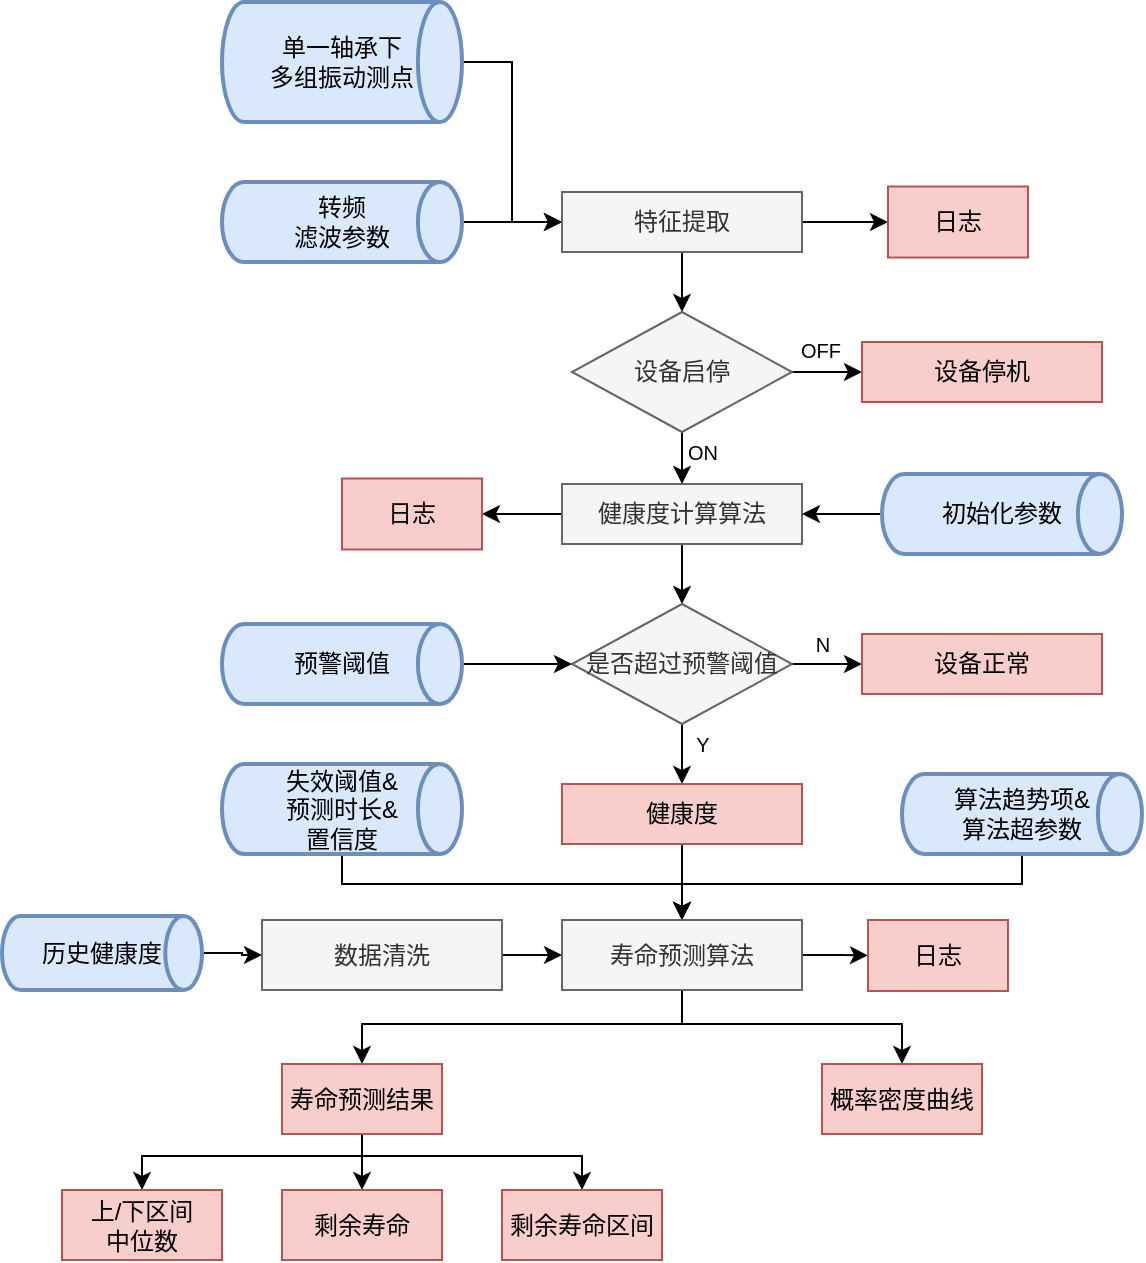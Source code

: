 <mxfile version="14.6.10" type="github">
  <diagram id="C5RBs43oDa-KdzZeNtuy" name="Page-1">
    <mxGraphModel dx="1422" dy="764" grid="1" gridSize="10" guides="1" tooltips="1" connect="1" arrows="1" fold="1" page="1" pageScale="1" pageWidth="827" pageHeight="1169" math="0" shadow="0">
      <root>
        <mxCell id="WIyWlLk6GJQsqaUBKTNV-0" />
        <mxCell id="WIyWlLk6GJQsqaUBKTNV-1" parent="WIyWlLk6GJQsqaUBKTNV-0" />
        <mxCell id="xQYp_zpDM4I536Mhp9Ty-7" style="edgeStyle=orthogonalEdgeStyle;rounded=0;orthogonalLoop=1;jettySize=auto;html=1;entryX=0;entryY=0.5;entryDx=0;entryDy=0;" parent="WIyWlLk6GJQsqaUBKTNV-1" source="xQYp_zpDM4I536Mhp9Ty-1" target="xQYp_zpDM4I536Mhp9Ty-6" edge="1">
          <mxGeometry relative="1" as="geometry" />
        </mxCell>
        <mxCell id="xQYp_zpDM4I536Mhp9Ty-1" value="单一轴承下&lt;br&gt;多组振动测点" style="strokeWidth=2;html=1;shape=mxgraph.flowchart.direct_data;whiteSpace=wrap;fillColor=#dae8fc;strokeColor=#6c8ebf;" parent="WIyWlLk6GJQsqaUBKTNV-1" vertex="1">
          <mxGeometry x="220" y="99" width="120" height="60" as="geometry" />
        </mxCell>
        <mxCell id="xQYp_zpDM4I536Mhp9Ty-8" style="edgeStyle=orthogonalEdgeStyle;rounded=0;orthogonalLoop=1;jettySize=auto;html=1;entryX=0;entryY=0.5;entryDx=0;entryDy=0;" parent="WIyWlLk6GJQsqaUBKTNV-1" source="xQYp_zpDM4I536Mhp9Ty-4" target="xQYp_zpDM4I536Mhp9Ty-6" edge="1">
          <mxGeometry relative="1" as="geometry" />
        </mxCell>
        <mxCell id="xQYp_zpDM4I536Mhp9Ty-4" value="转频&lt;br&gt;滤波参数" style="strokeWidth=2;html=1;shape=mxgraph.flowchart.direct_data;whiteSpace=wrap;fillColor=#dae8fc;strokeColor=#6c8ebf;" parent="WIyWlLk6GJQsqaUBKTNV-1" vertex="1">
          <mxGeometry x="220" y="189" width="120" height="40" as="geometry" />
        </mxCell>
        <mxCell id="xQYp_zpDM4I536Mhp9Ty-57" style="edgeStyle=orthogonalEdgeStyle;rounded=0;orthogonalLoop=1;jettySize=auto;html=1;exitX=0.5;exitY=1;exitDx=0;exitDy=0;fontSize=10;" parent="WIyWlLk6GJQsqaUBKTNV-1" source="xQYp_zpDM4I536Mhp9Ty-6" target="xQYp_zpDM4I536Mhp9Ty-56" edge="1">
          <mxGeometry relative="1" as="geometry" />
        </mxCell>
        <mxCell id="e7a1kmbywZfjAIFtAPAt-3" style="edgeStyle=orthogonalEdgeStyle;rounded=0;orthogonalLoop=1;jettySize=auto;html=1;exitX=1;exitY=0.5;exitDx=0;exitDy=0;entryX=0;entryY=0.5;entryDx=0;entryDy=0;" edge="1" parent="WIyWlLk6GJQsqaUBKTNV-1" source="xQYp_zpDM4I536Mhp9Ty-6" target="e7a1kmbywZfjAIFtAPAt-2">
          <mxGeometry relative="1" as="geometry" />
        </mxCell>
        <mxCell id="xQYp_zpDM4I536Mhp9Ty-6" value="特征提取" style="rounded=0;whiteSpace=wrap;html=1;fillColor=#f5f5f5;strokeColor=#666666;fontColor=#333333;" parent="WIyWlLk6GJQsqaUBKTNV-1" vertex="1">
          <mxGeometry x="390" y="194" width="120" height="30" as="geometry" />
        </mxCell>
        <mxCell id="xQYp_zpDM4I536Mhp9Ty-16" style="edgeStyle=orthogonalEdgeStyle;rounded=0;orthogonalLoop=1;jettySize=auto;html=1;entryX=0.5;entryY=0;entryDx=0;entryDy=0;" parent="WIyWlLk6GJQsqaUBKTNV-1" source="xQYp_zpDM4I536Mhp9Ty-10" target="xQYp_zpDM4I536Mhp9Ty-13" edge="1">
          <mxGeometry relative="1" as="geometry" />
        </mxCell>
        <mxCell id="e7a1kmbywZfjAIFtAPAt-5" style="edgeStyle=orthogonalEdgeStyle;rounded=0;orthogonalLoop=1;jettySize=auto;html=1;entryX=1;entryY=0.5;entryDx=0;entryDy=0;" edge="1" parent="WIyWlLk6GJQsqaUBKTNV-1" source="xQYp_zpDM4I536Mhp9Ty-10" target="e7a1kmbywZfjAIFtAPAt-4">
          <mxGeometry relative="1" as="geometry" />
        </mxCell>
        <mxCell id="xQYp_zpDM4I536Mhp9Ty-10" value="健康度计算算法" style="rounded=0;whiteSpace=wrap;html=1;fillColor=#f5f5f5;strokeColor=#666666;fontColor=#333333;" parent="WIyWlLk6GJQsqaUBKTNV-1" vertex="1">
          <mxGeometry x="390" y="340" width="120" height="30" as="geometry" />
        </mxCell>
        <mxCell id="xQYp_zpDM4I536Mhp9Ty-17" style="edgeStyle=orthogonalEdgeStyle;rounded=0;orthogonalLoop=1;jettySize=auto;html=1;entryX=1;entryY=0.5;entryDx=0;entryDy=0;" parent="WIyWlLk6GJQsqaUBKTNV-1" source="xQYp_zpDM4I536Mhp9Ty-11" target="xQYp_zpDM4I536Mhp9Ty-10" edge="1">
          <mxGeometry relative="1" as="geometry" />
        </mxCell>
        <mxCell id="xQYp_zpDM4I536Mhp9Ty-11" value="初始化参数" style="strokeWidth=2;html=1;shape=mxgraph.flowchart.direct_data;whiteSpace=wrap;fillColor=#dae8fc;strokeColor=#6c8ebf;" parent="WIyWlLk6GJQsqaUBKTNV-1" vertex="1">
          <mxGeometry x="550" y="335" width="120" height="40" as="geometry" />
        </mxCell>
        <mxCell id="xQYp_zpDM4I536Mhp9Ty-23" style="edgeStyle=orthogonalEdgeStyle;rounded=0;orthogonalLoop=1;jettySize=auto;html=1;entryX=0.5;entryY=0;entryDx=0;entryDy=0;" parent="WIyWlLk6GJQsqaUBKTNV-1" source="xQYp_zpDM4I536Mhp9Ty-13" target="xQYp_zpDM4I536Mhp9Ty-22" edge="1">
          <mxGeometry relative="1" as="geometry" />
        </mxCell>
        <mxCell id="xQYp_zpDM4I536Mhp9Ty-26" style="edgeStyle=orthogonalEdgeStyle;rounded=0;orthogonalLoop=1;jettySize=auto;html=1;entryX=0;entryY=0.5;entryDx=0;entryDy=0;" parent="WIyWlLk6GJQsqaUBKTNV-1" source="xQYp_zpDM4I536Mhp9Ty-13" target="xQYp_zpDM4I536Mhp9Ty-19" edge="1">
          <mxGeometry relative="1" as="geometry" />
        </mxCell>
        <mxCell id="xQYp_zpDM4I536Mhp9Ty-13" value="是否超过预警阈值" style="rhombus;whiteSpace=wrap;html=1;fillColor=#f5f5f5;strokeColor=#666666;fontColor=#333333;" parent="WIyWlLk6GJQsqaUBKTNV-1" vertex="1">
          <mxGeometry x="395" y="400" width="110" height="60" as="geometry" />
        </mxCell>
        <mxCell id="xQYp_zpDM4I536Mhp9Ty-19" value="设备正常" style="rounded=0;whiteSpace=wrap;html=1;fillColor=#f8cecc;strokeColor=#b85450;" parent="WIyWlLk6GJQsqaUBKTNV-1" vertex="1">
          <mxGeometry x="540" y="415" width="120" height="30" as="geometry" />
        </mxCell>
        <mxCell id="xQYp_zpDM4I536Mhp9Ty-33" style="edgeStyle=orthogonalEdgeStyle;rounded=0;orthogonalLoop=1;jettySize=auto;html=1;entryX=0.5;entryY=0;entryDx=0;entryDy=0;" parent="WIyWlLk6GJQsqaUBKTNV-1" source="xQYp_zpDM4I536Mhp9Ty-22" target="xQYp_zpDM4I536Mhp9Ty-30" edge="1">
          <mxGeometry relative="1" as="geometry" />
        </mxCell>
        <mxCell id="xQYp_zpDM4I536Mhp9Ty-22" value="健康度" style="rounded=0;whiteSpace=wrap;html=1;fillColor=#f8cecc;strokeColor=#b85450;" parent="WIyWlLk6GJQsqaUBKTNV-1" vertex="1">
          <mxGeometry x="390" y="490" width="120" height="30" as="geometry" />
        </mxCell>
        <mxCell id="xQYp_zpDM4I536Mhp9Ty-25" style="edgeStyle=orthogonalEdgeStyle;rounded=0;orthogonalLoop=1;jettySize=auto;html=1;entryX=0;entryY=0.5;entryDx=0;entryDy=0;" parent="WIyWlLk6GJQsqaUBKTNV-1" source="xQYp_zpDM4I536Mhp9Ty-24" target="xQYp_zpDM4I536Mhp9Ty-13" edge="1">
          <mxGeometry relative="1" as="geometry" />
        </mxCell>
        <mxCell id="xQYp_zpDM4I536Mhp9Ty-24" value="预警阈值" style="strokeWidth=2;html=1;shape=mxgraph.flowchart.direct_data;whiteSpace=wrap;fillColor=#dae8fc;strokeColor=#6c8ebf;" parent="WIyWlLk6GJQsqaUBKTNV-1" vertex="1">
          <mxGeometry x="220" y="410" width="120" height="40" as="geometry" />
        </mxCell>
        <mxCell id="xQYp_zpDM4I536Mhp9Ty-31" value="" style="edgeStyle=orthogonalEdgeStyle;rounded=0;orthogonalLoop=1;jettySize=auto;html=1;entryX=0.5;entryY=0;entryDx=0;entryDy=0;" parent="WIyWlLk6GJQsqaUBKTNV-1" source="xQYp_zpDM4I536Mhp9Ty-28" target="xQYp_zpDM4I536Mhp9Ty-30" edge="1">
          <mxGeometry relative="1" as="geometry">
            <Array as="points">
              <mxPoint x="280" y="540" />
              <mxPoint x="450" y="540" />
            </Array>
          </mxGeometry>
        </mxCell>
        <mxCell id="xQYp_zpDM4I536Mhp9Ty-28" value="失效阈值&amp;amp;&lt;br&gt;预测时长&amp;amp;&lt;br&gt;置信度" style="strokeWidth=2;html=1;shape=mxgraph.flowchart.direct_data;whiteSpace=wrap;fillColor=#dae8fc;strokeColor=#6c8ebf;" parent="WIyWlLk6GJQsqaUBKTNV-1" vertex="1">
          <mxGeometry x="220" y="480" width="120" height="45" as="geometry" />
        </mxCell>
        <mxCell id="xQYp_zpDM4I536Mhp9Ty-32" style="edgeStyle=orthogonalEdgeStyle;rounded=0;orthogonalLoop=1;jettySize=auto;html=1;entryX=0.5;entryY=0;entryDx=0;entryDy=0;" parent="WIyWlLk6GJQsqaUBKTNV-1" source="xQYp_zpDM4I536Mhp9Ty-29" target="xQYp_zpDM4I536Mhp9Ty-30" edge="1">
          <mxGeometry relative="1" as="geometry">
            <mxPoint x="450" y="550" as="targetPoint" />
            <Array as="points">
              <mxPoint x="620" y="540" />
              <mxPoint x="450" y="540" />
            </Array>
          </mxGeometry>
        </mxCell>
        <mxCell id="xQYp_zpDM4I536Mhp9Ty-29" value="算法趋势项&amp;amp;&lt;br&gt;算法超参数" style="strokeWidth=2;html=1;shape=mxgraph.flowchart.direct_data;whiteSpace=wrap;fillColor=#dae8fc;strokeColor=#6c8ebf;" parent="WIyWlLk6GJQsqaUBKTNV-1" vertex="1">
          <mxGeometry x="560" y="485" width="120" height="40" as="geometry" />
        </mxCell>
        <mxCell id="xQYp_zpDM4I536Mhp9Ty-42" style="edgeStyle=orthogonalEdgeStyle;rounded=0;orthogonalLoop=1;jettySize=auto;html=1;entryX=0.5;entryY=0;entryDx=0;entryDy=0;" parent="WIyWlLk6GJQsqaUBKTNV-1" source="xQYp_zpDM4I536Mhp9Ty-30" target="xQYp_zpDM4I536Mhp9Ty-35" edge="1">
          <mxGeometry relative="1" as="geometry">
            <Array as="points">
              <mxPoint x="450" y="610" />
              <mxPoint x="290" y="610" />
            </Array>
          </mxGeometry>
        </mxCell>
        <mxCell id="xQYp_zpDM4I536Mhp9Ty-47" style="edgeStyle=orthogonalEdgeStyle;rounded=0;orthogonalLoop=1;jettySize=auto;html=1;entryX=0.5;entryY=0;entryDx=0;entryDy=0;" parent="WIyWlLk6GJQsqaUBKTNV-1" source="xQYp_zpDM4I536Mhp9Ty-30" target="xQYp_zpDM4I536Mhp9Ty-46" edge="1">
          <mxGeometry relative="1" as="geometry">
            <Array as="points">
              <mxPoint x="450" y="610" />
              <mxPoint x="560" y="610" />
            </Array>
          </mxGeometry>
        </mxCell>
        <mxCell id="e7a1kmbywZfjAIFtAPAt-1" value="" style="edgeStyle=orthogonalEdgeStyle;rounded=0;orthogonalLoop=1;jettySize=auto;html=1;" edge="1" parent="WIyWlLk6GJQsqaUBKTNV-1" source="xQYp_zpDM4I536Mhp9Ty-30" target="e7a1kmbywZfjAIFtAPAt-0">
          <mxGeometry relative="1" as="geometry" />
        </mxCell>
        <mxCell id="xQYp_zpDM4I536Mhp9Ty-30" value="寿命预测算法" style="rounded=0;whiteSpace=wrap;html=1;fillColor=#f5f5f5;strokeColor=#666666;fontColor=#333333;" parent="WIyWlLk6GJQsqaUBKTNV-1" vertex="1">
          <mxGeometry x="390" y="558" width="120" height="35" as="geometry" />
        </mxCell>
        <mxCell id="xQYp_zpDM4I536Mhp9Ty-43" style="edgeStyle=orthogonalEdgeStyle;rounded=0;orthogonalLoop=1;jettySize=auto;html=1;entryX=0.5;entryY=0;entryDx=0;entryDy=0;" parent="WIyWlLk6GJQsqaUBKTNV-1" source="xQYp_zpDM4I536Mhp9Ty-35" target="xQYp_zpDM4I536Mhp9Ty-40" edge="1">
          <mxGeometry relative="1" as="geometry" />
        </mxCell>
        <mxCell id="xQYp_zpDM4I536Mhp9Ty-44" style="edgeStyle=orthogonalEdgeStyle;rounded=0;orthogonalLoop=1;jettySize=auto;html=1;entryX=0.5;entryY=0;entryDx=0;entryDy=0;" parent="WIyWlLk6GJQsqaUBKTNV-1" source="xQYp_zpDM4I536Mhp9Ty-35" target="xQYp_zpDM4I536Mhp9Ty-39" edge="1">
          <mxGeometry relative="1" as="geometry">
            <Array as="points">
              <mxPoint x="290" y="676" />
              <mxPoint x="180" y="676" />
            </Array>
          </mxGeometry>
        </mxCell>
        <mxCell id="xQYp_zpDM4I536Mhp9Ty-45" style="edgeStyle=orthogonalEdgeStyle;rounded=0;orthogonalLoop=1;jettySize=auto;html=1;entryX=0.5;entryY=0;entryDx=0;entryDy=0;" parent="WIyWlLk6GJQsqaUBKTNV-1" source="xQYp_zpDM4I536Mhp9Ty-35" target="xQYp_zpDM4I536Mhp9Ty-41" edge="1">
          <mxGeometry relative="1" as="geometry">
            <Array as="points">
              <mxPoint x="290" y="676" />
              <mxPoint x="400" y="676" />
            </Array>
          </mxGeometry>
        </mxCell>
        <mxCell id="xQYp_zpDM4I536Mhp9Ty-35" value="寿命预测结果" style="rounded=0;whiteSpace=wrap;html=1;fillColor=#f8cecc;strokeColor=#b85450;" parent="WIyWlLk6GJQsqaUBKTNV-1" vertex="1">
          <mxGeometry x="250" y="630" width="80" height="35" as="geometry" />
        </mxCell>
        <mxCell id="xQYp_zpDM4I536Mhp9Ty-39" value="上/下区间&lt;br&gt;中位数" style="rounded=0;whiteSpace=wrap;html=1;fillColor=#f8cecc;strokeColor=#b85450;" parent="WIyWlLk6GJQsqaUBKTNV-1" vertex="1">
          <mxGeometry x="140" y="693" width="80" height="35" as="geometry" />
        </mxCell>
        <mxCell id="xQYp_zpDM4I536Mhp9Ty-40" value="剩余寿命" style="rounded=0;whiteSpace=wrap;html=1;fillColor=#f8cecc;strokeColor=#b85450;" parent="WIyWlLk6GJQsqaUBKTNV-1" vertex="1">
          <mxGeometry x="250" y="693" width="80" height="35" as="geometry" />
        </mxCell>
        <mxCell id="xQYp_zpDM4I536Mhp9Ty-41" value="剩余寿命区间" style="rounded=0;whiteSpace=wrap;html=1;fillColor=#f8cecc;strokeColor=#b85450;" parent="WIyWlLk6GJQsqaUBKTNV-1" vertex="1">
          <mxGeometry x="360" y="693" width="80" height="35" as="geometry" />
        </mxCell>
        <mxCell id="xQYp_zpDM4I536Mhp9Ty-46" value="概率密度曲线" style="rounded=0;whiteSpace=wrap;html=1;fillColor=#f8cecc;strokeColor=#b85450;" parent="WIyWlLk6GJQsqaUBKTNV-1" vertex="1">
          <mxGeometry x="520" y="630" width="80" height="35" as="geometry" />
        </mxCell>
        <mxCell id="xQYp_zpDM4I536Mhp9Ty-52" value="N" style="text;html=1;align=center;verticalAlign=middle;resizable=0;points=[];autosize=1;strokeColor=none;fontSize=10;" parent="WIyWlLk6GJQsqaUBKTNV-1" vertex="1">
          <mxGeometry x="510" y="410" width="20" height="20" as="geometry" />
        </mxCell>
        <mxCell id="xQYp_zpDM4I536Mhp9Ty-53" value="Y" style="text;html=1;align=center;verticalAlign=middle;resizable=0;points=[];autosize=1;strokeColor=none;fontSize=10;" parent="WIyWlLk6GJQsqaUBKTNV-1" vertex="1">
          <mxGeometry x="450" y="460" width="20" height="20" as="geometry" />
        </mxCell>
        <mxCell id="xQYp_zpDM4I536Mhp9Ty-62" style="edgeStyle=orthogonalEdgeStyle;rounded=0;orthogonalLoop=1;jettySize=auto;html=1;entryX=0;entryY=0.5;entryDx=0;entryDy=0;fontSize=10;" parent="WIyWlLk6GJQsqaUBKTNV-1" source="xQYp_zpDM4I536Mhp9Ty-54" target="xQYp_zpDM4I536Mhp9Ty-61" edge="1">
          <mxGeometry relative="1" as="geometry" />
        </mxCell>
        <mxCell id="xQYp_zpDM4I536Mhp9Ty-54" value="历史健康度" style="strokeWidth=2;html=1;shape=mxgraph.flowchart.direct_data;whiteSpace=wrap;fillColor=#dae8fc;strokeColor=#6c8ebf;" parent="WIyWlLk6GJQsqaUBKTNV-1" vertex="1">
          <mxGeometry x="110" y="556" width="100" height="37" as="geometry" />
        </mxCell>
        <mxCell id="xQYp_zpDM4I536Mhp9Ty-58" style="edgeStyle=orthogonalEdgeStyle;rounded=0;orthogonalLoop=1;jettySize=auto;html=1;exitX=0.5;exitY=1;exitDx=0;exitDy=0;entryX=0.5;entryY=0;entryDx=0;entryDy=0;fontSize=10;" parent="WIyWlLk6GJQsqaUBKTNV-1" source="xQYp_zpDM4I536Mhp9Ty-56" target="xQYp_zpDM4I536Mhp9Ty-10" edge="1">
          <mxGeometry relative="1" as="geometry" />
        </mxCell>
        <mxCell id="xQYp_zpDM4I536Mhp9Ty-60" style="edgeStyle=orthogonalEdgeStyle;rounded=0;orthogonalLoop=1;jettySize=auto;html=1;exitX=1;exitY=0.5;exitDx=0;exitDy=0;fontSize=10;" parent="WIyWlLk6GJQsqaUBKTNV-1" source="xQYp_zpDM4I536Mhp9Ty-56" target="xQYp_zpDM4I536Mhp9Ty-59" edge="1">
          <mxGeometry relative="1" as="geometry" />
        </mxCell>
        <mxCell id="xQYp_zpDM4I536Mhp9Ty-56" value="设备启停" style="rhombus;whiteSpace=wrap;html=1;fillColor=#f5f5f5;strokeColor=#666666;fontColor=#333333;" parent="WIyWlLk6GJQsqaUBKTNV-1" vertex="1">
          <mxGeometry x="395" y="254" width="110" height="60" as="geometry" />
        </mxCell>
        <mxCell id="xQYp_zpDM4I536Mhp9Ty-59" value="设备停机" style="rounded=0;whiteSpace=wrap;html=1;fillColor=#f8cecc;strokeColor=#b85450;" parent="WIyWlLk6GJQsqaUBKTNV-1" vertex="1">
          <mxGeometry x="540" y="269" width="120" height="30" as="geometry" />
        </mxCell>
        <mxCell id="xQYp_zpDM4I536Mhp9Ty-63" style="edgeStyle=orthogonalEdgeStyle;rounded=0;orthogonalLoop=1;jettySize=auto;html=1;exitX=1;exitY=0.5;exitDx=0;exitDy=0;entryX=0;entryY=0.5;entryDx=0;entryDy=0;fontSize=10;" parent="WIyWlLk6GJQsqaUBKTNV-1" source="xQYp_zpDM4I536Mhp9Ty-61" target="xQYp_zpDM4I536Mhp9Ty-30" edge="1">
          <mxGeometry relative="1" as="geometry" />
        </mxCell>
        <mxCell id="xQYp_zpDM4I536Mhp9Ty-61" value="数据清洗" style="rounded=0;whiteSpace=wrap;html=1;fillColor=#f5f5f5;strokeColor=#666666;fontColor=#333333;" parent="WIyWlLk6GJQsqaUBKTNV-1" vertex="1">
          <mxGeometry x="240" y="558" width="120" height="35" as="geometry" />
        </mxCell>
        <mxCell id="xQYp_zpDM4I536Mhp9Ty-64" value="ON" style="text;html=1;align=center;verticalAlign=middle;resizable=0;points=[];autosize=1;strokeColor=none;fontSize=10;" parent="WIyWlLk6GJQsqaUBKTNV-1" vertex="1">
          <mxGeometry x="445" y="314" width="30" height="20" as="geometry" />
        </mxCell>
        <mxCell id="xQYp_zpDM4I536Mhp9Ty-66" value="OFF" style="text;html=1;align=center;verticalAlign=middle;resizable=0;points=[];autosize=1;strokeColor=none;fontSize=10;" parent="WIyWlLk6GJQsqaUBKTNV-1" vertex="1">
          <mxGeometry x="499" y="263" width="40" height="20" as="geometry" />
        </mxCell>
        <mxCell id="e7a1kmbywZfjAIFtAPAt-0" value="日志" style="whiteSpace=wrap;html=1;rounded=0;strokeColor=#b85450;fillColor=#f8cecc;" vertex="1" parent="WIyWlLk6GJQsqaUBKTNV-1">
          <mxGeometry x="543" y="558" width="70" height="35.5" as="geometry" />
        </mxCell>
        <mxCell id="e7a1kmbywZfjAIFtAPAt-2" value="日志" style="whiteSpace=wrap;html=1;rounded=0;strokeColor=#b85450;fillColor=#f8cecc;" vertex="1" parent="WIyWlLk6GJQsqaUBKTNV-1">
          <mxGeometry x="553" y="191.25" width="70" height="35.5" as="geometry" />
        </mxCell>
        <mxCell id="e7a1kmbywZfjAIFtAPAt-4" value="日志" style="whiteSpace=wrap;html=1;rounded=0;strokeColor=#b85450;fillColor=#f8cecc;" vertex="1" parent="WIyWlLk6GJQsqaUBKTNV-1">
          <mxGeometry x="280" y="337.25" width="70" height="35.5" as="geometry" />
        </mxCell>
      </root>
    </mxGraphModel>
  </diagram>
</mxfile>
